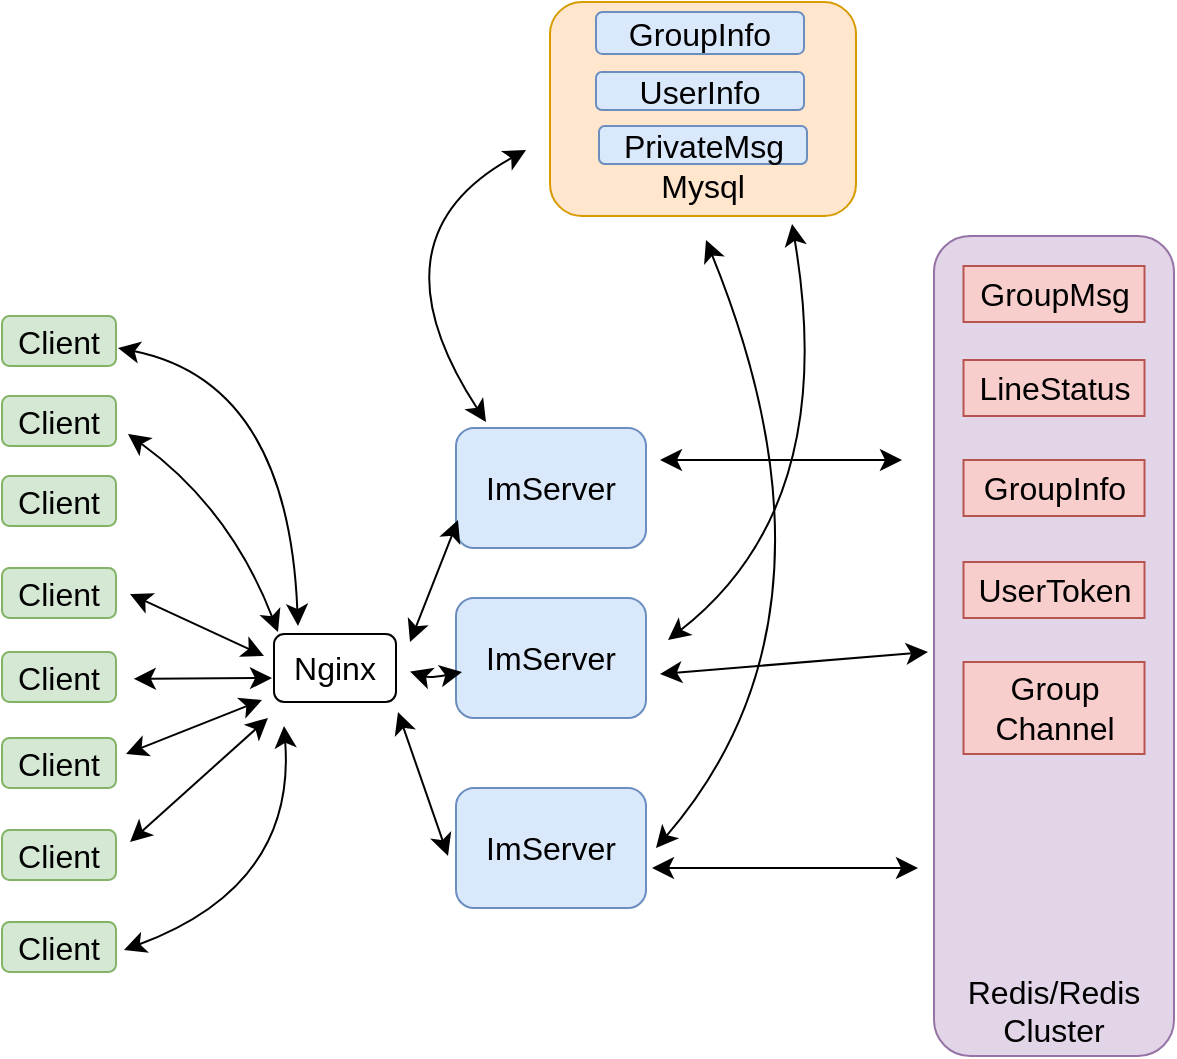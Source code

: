 <mxfile version="22.0.4" type="github">
  <diagram name="第 1 页" id="5QP965vXPQ7AxDFFT6AK">
    <mxGraphModel dx="1124" dy="1054" grid="0" gridSize="10" guides="1" tooltips="1" connect="1" arrows="1" fold="1" page="0" pageScale="1" pageWidth="827" pageHeight="1169" math="0" shadow="0">
      <root>
        <mxCell id="0" />
        <mxCell id="1" parent="0" />
        <mxCell id="x9GHNuaxdAiMAfGRPoqo-2" value="ImServer" style="rounded=1;whiteSpace=wrap;html=1;fontSize=16;fillColor=#dae8fc;strokeColor=#6c8ebf;" vertex="1" parent="1">
          <mxGeometry x="108" y="114" width="95" height="60" as="geometry" />
        </mxCell>
        <mxCell id="x9GHNuaxdAiMAfGRPoqo-3" value="ImServer" style="rounded=1;whiteSpace=wrap;html=1;fontSize=16;fillColor=#dae8fc;strokeColor=#6c8ebf;" vertex="1" parent="1">
          <mxGeometry x="108" y="29" width="95" height="60" as="geometry" />
        </mxCell>
        <mxCell id="x9GHNuaxdAiMAfGRPoqo-4" value="ImServer" style="rounded=1;whiteSpace=wrap;html=1;fontSize=16;fillColor=#dae8fc;strokeColor=#6c8ebf;" vertex="1" parent="1">
          <mxGeometry x="108" y="209" width="95" height="60" as="geometry" />
        </mxCell>
        <mxCell id="x9GHNuaxdAiMAfGRPoqo-6" value="&lt;br&gt;&lt;br&gt;&lt;br&gt;&lt;br&gt;&lt;br&gt;&lt;br&gt;&lt;br&gt;&lt;br&gt;&lt;br&gt;&lt;br&gt;&lt;br&gt;&lt;br&gt;&lt;br&gt;&lt;br&gt;&lt;br&gt;&lt;br&gt;&lt;br&gt;&lt;br&gt;&lt;br&gt;Redis/Redis&lt;br&gt;Cluster" style="rounded=1;whiteSpace=wrap;html=1;fontSize=16;fillColor=#e1d5e7;strokeColor=#9673a6;" vertex="1" parent="1">
          <mxGeometry x="347" y="-67" width="120" height="410" as="geometry" />
        </mxCell>
        <mxCell id="x9GHNuaxdAiMAfGRPoqo-7" value="&lt;br&gt;&lt;br&gt;&lt;br&gt;&lt;br&gt;Mysql" style="rounded=1;whiteSpace=wrap;html=1;fontSize=16;fillColor=#ffe6cc;strokeColor=#d79b00;" vertex="1" parent="1">
          <mxGeometry x="155" y="-184" width="153" height="107" as="geometry" />
        </mxCell>
        <mxCell id="x9GHNuaxdAiMAfGRPoqo-8" value="GroupMsg" style="rounded=0;whiteSpace=wrap;html=1;fontSize=16;fillColor=#f8cecc;strokeColor=#b85450;" vertex="1" parent="1">
          <mxGeometry x="361.75" y="-52" width="90.5" height="28" as="geometry" />
        </mxCell>
        <mxCell id="x9GHNuaxdAiMAfGRPoqo-9" value="LineStatus" style="rounded=0;whiteSpace=wrap;html=1;fontSize=16;fillColor=#f8cecc;strokeColor=#b85450;" vertex="1" parent="1">
          <mxGeometry x="361.75" y="-5" width="90.5" height="28" as="geometry" />
        </mxCell>
        <mxCell id="x9GHNuaxdAiMAfGRPoqo-13" value="Group Channel" style="rounded=0;whiteSpace=wrap;html=1;fontSize=16;fillColor=#f8cecc;strokeColor=#b85450;" vertex="1" parent="1">
          <mxGeometry x="361.75" y="146" width="90.5" height="46" as="geometry" />
        </mxCell>
        <mxCell id="x9GHNuaxdAiMAfGRPoqo-15" value="GroupInfo" style="rounded=0;whiteSpace=wrap;html=1;fontSize=16;fillColor=#f8cecc;strokeColor=#b85450;" vertex="1" parent="1">
          <mxGeometry x="361.75" y="45" width="90.5" height="28" as="geometry" />
        </mxCell>
        <mxCell id="x9GHNuaxdAiMAfGRPoqo-16" value="UserToken" style="rounded=0;whiteSpace=wrap;html=1;fontSize=16;fillColor=#f8cecc;strokeColor=#b85450;" vertex="1" parent="1">
          <mxGeometry x="361.75" y="96" width="90.5" height="28" as="geometry" />
        </mxCell>
        <mxCell id="x9GHNuaxdAiMAfGRPoqo-17" value="UserInfo" style="rounded=1;whiteSpace=wrap;html=1;fontSize=16;fillColor=#dae8fc;strokeColor=#6c8ebf;" vertex="1" parent="1">
          <mxGeometry x="178" y="-149" width="104" height="19" as="geometry" />
        </mxCell>
        <mxCell id="x9GHNuaxdAiMAfGRPoqo-18" value="GroupInfo" style="rounded=1;whiteSpace=wrap;html=1;fontSize=16;fillColor=#dae8fc;strokeColor=#6c8ebf;" vertex="1" parent="1">
          <mxGeometry x="178" y="-179" width="104" height="21" as="geometry" />
        </mxCell>
        <mxCell id="x9GHNuaxdAiMAfGRPoqo-19" value="PrivateMsg" style="rounded=1;whiteSpace=wrap;html=1;fontSize=16;fillColor=#dae8fc;strokeColor=#6c8ebf;" vertex="1" parent="1">
          <mxGeometry x="179.5" y="-122" width="104" height="19" as="geometry" />
        </mxCell>
        <mxCell id="x9GHNuaxdAiMAfGRPoqo-20" value="Nginx" style="rounded=1;whiteSpace=wrap;html=1;fontSize=16;" vertex="1" parent="1">
          <mxGeometry x="17" y="132" width="61" height="34" as="geometry" />
        </mxCell>
        <mxCell id="x9GHNuaxdAiMAfGRPoqo-21" value="Client" style="rounded=1;whiteSpace=wrap;html=1;fontSize=16;fillColor=#d5e8d4;strokeColor=#82b366;" vertex="1" parent="1">
          <mxGeometry x="-119" y="-27" width="57" height="25" as="geometry" />
        </mxCell>
        <mxCell id="x9GHNuaxdAiMAfGRPoqo-22" value="Client" style="rounded=1;whiteSpace=wrap;html=1;fontSize=16;fillColor=#d5e8d4;strokeColor=#82b366;" vertex="1" parent="1">
          <mxGeometry x="-119" y="13" width="57" height="25" as="geometry" />
        </mxCell>
        <mxCell id="x9GHNuaxdAiMAfGRPoqo-23" value="Client" style="rounded=1;whiteSpace=wrap;html=1;fontSize=16;fillColor=#d5e8d4;strokeColor=#82b366;" vertex="1" parent="1">
          <mxGeometry x="-119" y="53" width="57" height="25" as="geometry" />
        </mxCell>
        <mxCell id="x9GHNuaxdAiMAfGRPoqo-27" value="Client" style="rounded=1;whiteSpace=wrap;html=1;fontSize=16;fillColor=#d5e8d4;strokeColor=#82b366;" vertex="1" parent="1">
          <mxGeometry x="-119" y="99" width="57" height="25" as="geometry" />
        </mxCell>
        <mxCell id="x9GHNuaxdAiMAfGRPoqo-29" value="Client" style="rounded=1;whiteSpace=wrap;html=1;fontSize=16;fillColor=#d5e8d4;strokeColor=#82b366;" vertex="1" parent="1">
          <mxGeometry x="-119" y="141" width="57" height="25" as="geometry" />
        </mxCell>
        <mxCell id="x9GHNuaxdAiMAfGRPoqo-30" value="Client" style="rounded=1;whiteSpace=wrap;html=1;fontSize=16;fillColor=#d5e8d4;strokeColor=#82b366;" vertex="1" parent="1">
          <mxGeometry x="-119" y="184" width="57" height="25" as="geometry" />
        </mxCell>
        <mxCell id="x9GHNuaxdAiMAfGRPoqo-31" value="Client" style="rounded=1;whiteSpace=wrap;html=1;fontSize=16;fillColor=#d5e8d4;strokeColor=#82b366;" vertex="1" parent="1">
          <mxGeometry x="-119" y="230" width="57" height="25" as="geometry" />
        </mxCell>
        <mxCell id="x9GHNuaxdAiMAfGRPoqo-33" value="Client" style="rounded=1;whiteSpace=wrap;html=1;fontSize=16;fillColor=#d5e8d4;strokeColor=#82b366;" vertex="1" parent="1">
          <mxGeometry x="-119" y="276" width="57" height="25" as="geometry" />
        </mxCell>
        <mxCell id="x9GHNuaxdAiMAfGRPoqo-35" value="" style="endArrow=classic;startArrow=classic;html=1;rounded=0;fontSize=12;startSize=8;endSize=8;curved=1;" edge="1" parent="1">
          <mxGeometry width="50" height="50" relative="1" as="geometry">
            <mxPoint x="-61" y="-11" as="sourcePoint" />
            <mxPoint x="29" y="128" as="targetPoint" />
            <Array as="points">
              <mxPoint x="24" y="6" />
            </Array>
          </mxGeometry>
        </mxCell>
        <mxCell id="x9GHNuaxdAiMAfGRPoqo-36" value="" style="endArrow=classic;startArrow=classic;html=1;rounded=0;fontSize=12;startSize=8;endSize=8;curved=1;" edge="1" parent="1">
          <mxGeometry width="50" height="50" relative="1" as="geometry">
            <mxPoint x="-58" y="290" as="sourcePoint" />
            <mxPoint x="22" y="178" as="targetPoint" />
            <Array as="points">
              <mxPoint x="28" y="258" />
            </Array>
          </mxGeometry>
        </mxCell>
        <mxCell id="x9GHNuaxdAiMAfGRPoqo-37" value="" style="endArrow=classic;startArrow=classic;html=1;rounded=0;fontSize=12;startSize=8;endSize=8;curved=1;" edge="1" parent="1">
          <mxGeometry width="50" height="50" relative="1" as="geometry">
            <mxPoint x="-56" y="32" as="sourcePoint" />
            <mxPoint x="19" y="131" as="targetPoint" />
            <Array as="points">
              <mxPoint x="-5" y="69" />
            </Array>
          </mxGeometry>
        </mxCell>
        <mxCell id="x9GHNuaxdAiMAfGRPoqo-39" value="" style="endArrow=classic;startArrow=classic;html=1;rounded=0;fontSize=12;startSize=8;endSize=8;curved=1;" edge="1" parent="1">
          <mxGeometry width="50" height="50" relative="1" as="geometry">
            <mxPoint x="-57" y="192" as="sourcePoint" />
            <mxPoint x="11" y="165" as="targetPoint" />
          </mxGeometry>
        </mxCell>
        <mxCell id="x9GHNuaxdAiMAfGRPoqo-40" value="" style="endArrow=classic;startArrow=classic;html=1;rounded=0;fontSize=12;startSize=8;endSize=8;curved=1;" edge="1" parent="1">
          <mxGeometry width="50" height="50" relative="1" as="geometry">
            <mxPoint x="-55" y="236" as="sourcePoint" />
            <mxPoint x="14" y="174" as="targetPoint" />
          </mxGeometry>
        </mxCell>
        <mxCell id="x9GHNuaxdAiMAfGRPoqo-41" value="" style="endArrow=classic;startArrow=classic;html=1;rounded=0;fontSize=12;startSize=8;endSize=8;curved=1;" edge="1" parent="1">
          <mxGeometry width="50" height="50" relative="1" as="geometry">
            <mxPoint x="-55" y="112" as="sourcePoint" />
            <mxPoint x="12" y="143" as="targetPoint" />
          </mxGeometry>
        </mxCell>
        <mxCell id="x9GHNuaxdAiMAfGRPoqo-42" value="" style="endArrow=classic;startArrow=classic;html=1;rounded=0;fontSize=12;startSize=8;endSize=8;curved=1;exitX=1.156;exitY=0.537;exitDx=0;exitDy=0;exitPerimeter=0;" edge="1" parent="1" source="x9GHNuaxdAiMAfGRPoqo-29">
          <mxGeometry width="50" height="50" relative="1" as="geometry">
            <mxPoint x="-58" y="190" as="sourcePoint" />
            <mxPoint x="16" y="154" as="targetPoint" />
          </mxGeometry>
        </mxCell>
        <mxCell id="x9GHNuaxdAiMAfGRPoqo-43" value="" style="endArrow=classic;startArrow=classic;html=1;rounded=0;fontSize=12;startSize=8;endSize=8;curved=1;" edge="1" parent="1">
          <mxGeometry width="50" height="50" relative="1" as="geometry">
            <mxPoint x="85" y="136" as="sourcePoint" />
            <mxPoint x="109" y="75" as="targetPoint" />
          </mxGeometry>
        </mxCell>
        <mxCell id="x9GHNuaxdAiMAfGRPoqo-44" value="" style="endArrow=classic;startArrow=classic;html=1;rounded=0;fontSize=12;startSize=8;endSize=8;curved=1;exitX=1.115;exitY=0.552;exitDx=0;exitDy=0;exitPerimeter=0;" edge="1" parent="1" source="x9GHNuaxdAiMAfGRPoqo-20">
          <mxGeometry width="50" height="50" relative="1" as="geometry">
            <mxPoint x="74" y="196" as="sourcePoint" />
            <mxPoint x="111" y="151" as="targetPoint" />
            <Array as="points">
              <mxPoint x="95" y="154" />
            </Array>
          </mxGeometry>
        </mxCell>
        <mxCell id="x9GHNuaxdAiMAfGRPoqo-45" value="" style="endArrow=classic;startArrow=classic;html=1;rounded=0;fontSize=12;startSize=8;endSize=8;curved=1;" edge="1" parent="1">
          <mxGeometry width="50" height="50" relative="1" as="geometry">
            <mxPoint x="104" y="243" as="sourcePoint" />
            <mxPoint x="79" y="171" as="targetPoint" />
          </mxGeometry>
        </mxCell>
        <mxCell id="x9GHNuaxdAiMAfGRPoqo-46" value="" style="endArrow=classic;startArrow=classic;html=1;rounded=0;fontSize=12;startSize=8;endSize=8;curved=1;" edge="1" parent="1">
          <mxGeometry width="50" height="50" relative="1" as="geometry">
            <mxPoint x="123" y="26" as="sourcePoint" />
            <mxPoint x="143" y="-110" as="targetPoint" />
            <Array as="points">
              <mxPoint x="63" y="-66" />
            </Array>
          </mxGeometry>
        </mxCell>
        <mxCell id="x9GHNuaxdAiMAfGRPoqo-47" value="" style="endArrow=classic;startArrow=classic;html=1;rounded=0;fontSize=12;startSize=8;endSize=8;curved=1;" edge="1" parent="1">
          <mxGeometry width="50" height="50" relative="1" as="geometry">
            <mxPoint x="214" y="135" as="sourcePoint" />
            <mxPoint x="276" y="-73" as="targetPoint" />
            <Array as="points">
              <mxPoint x="300" y="68" />
            </Array>
          </mxGeometry>
        </mxCell>
        <mxCell id="x9GHNuaxdAiMAfGRPoqo-48" value="" style="endArrow=classic;startArrow=classic;html=1;rounded=0;fontSize=12;startSize=8;endSize=8;curved=1;" edge="1" parent="1">
          <mxGeometry width="50" height="50" relative="1" as="geometry">
            <mxPoint x="208" y="239" as="sourcePoint" />
            <mxPoint x="233" y="-65" as="targetPoint" />
            <Array as="points">
              <mxPoint x="309" y="122" />
            </Array>
          </mxGeometry>
        </mxCell>
        <mxCell id="x9GHNuaxdAiMAfGRPoqo-49" value="" style="endArrow=classic;startArrow=classic;html=1;rounded=0;fontSize=12;startSize=8;endSize=8;curved=1;" edge="1" parent="1">
          <mxGeometry width="50" height="50" relative="1" as="geometry">
            <mxPoint x="206" y="249" as="sourcePoint" />
            <mxPoint x="339" y="249" as="targetPoint" />
          </mxGeometry>
        </mxCell>
        <mxCell id="x9GHNuaxdAiMAfGRPoqo-50" value="" style="endArrow=classic;startArrow=classic;html=1;rounded=0;fontSize=12;startSize=8;endSize=8;curved=1;" edge="1" parent="1">
          <mxGeometry width="50" height="50" relative="1" as="geometry">
            <mxPoint x="210" y="152" as="sourcePoint" />
            <mxPoint x="344" y="141" as="targetPoint" />
          </mxGeometry>
        </mxCell>
        <mxCell id="x9GHNuaxdAiMAfGRPoqo-51" value="" style="endArrow=classic;startArrow=classic;html=1;rounded=0;fontSize=12;startSize=8;endSize=8;curved=1;" edge="1" parent="1">
          <mxGeometry width="50" height="50" relative="1" as="geometry">
            <mxPoint x="210" y="45" as="sourcePoint" />
            <mxPoint x="331" y="45" as="targetPoint" />
          </mxGeometry>
        </mxCell>
      </root>
    </mxGraphModel>
  </diagram>
</mxfile>
